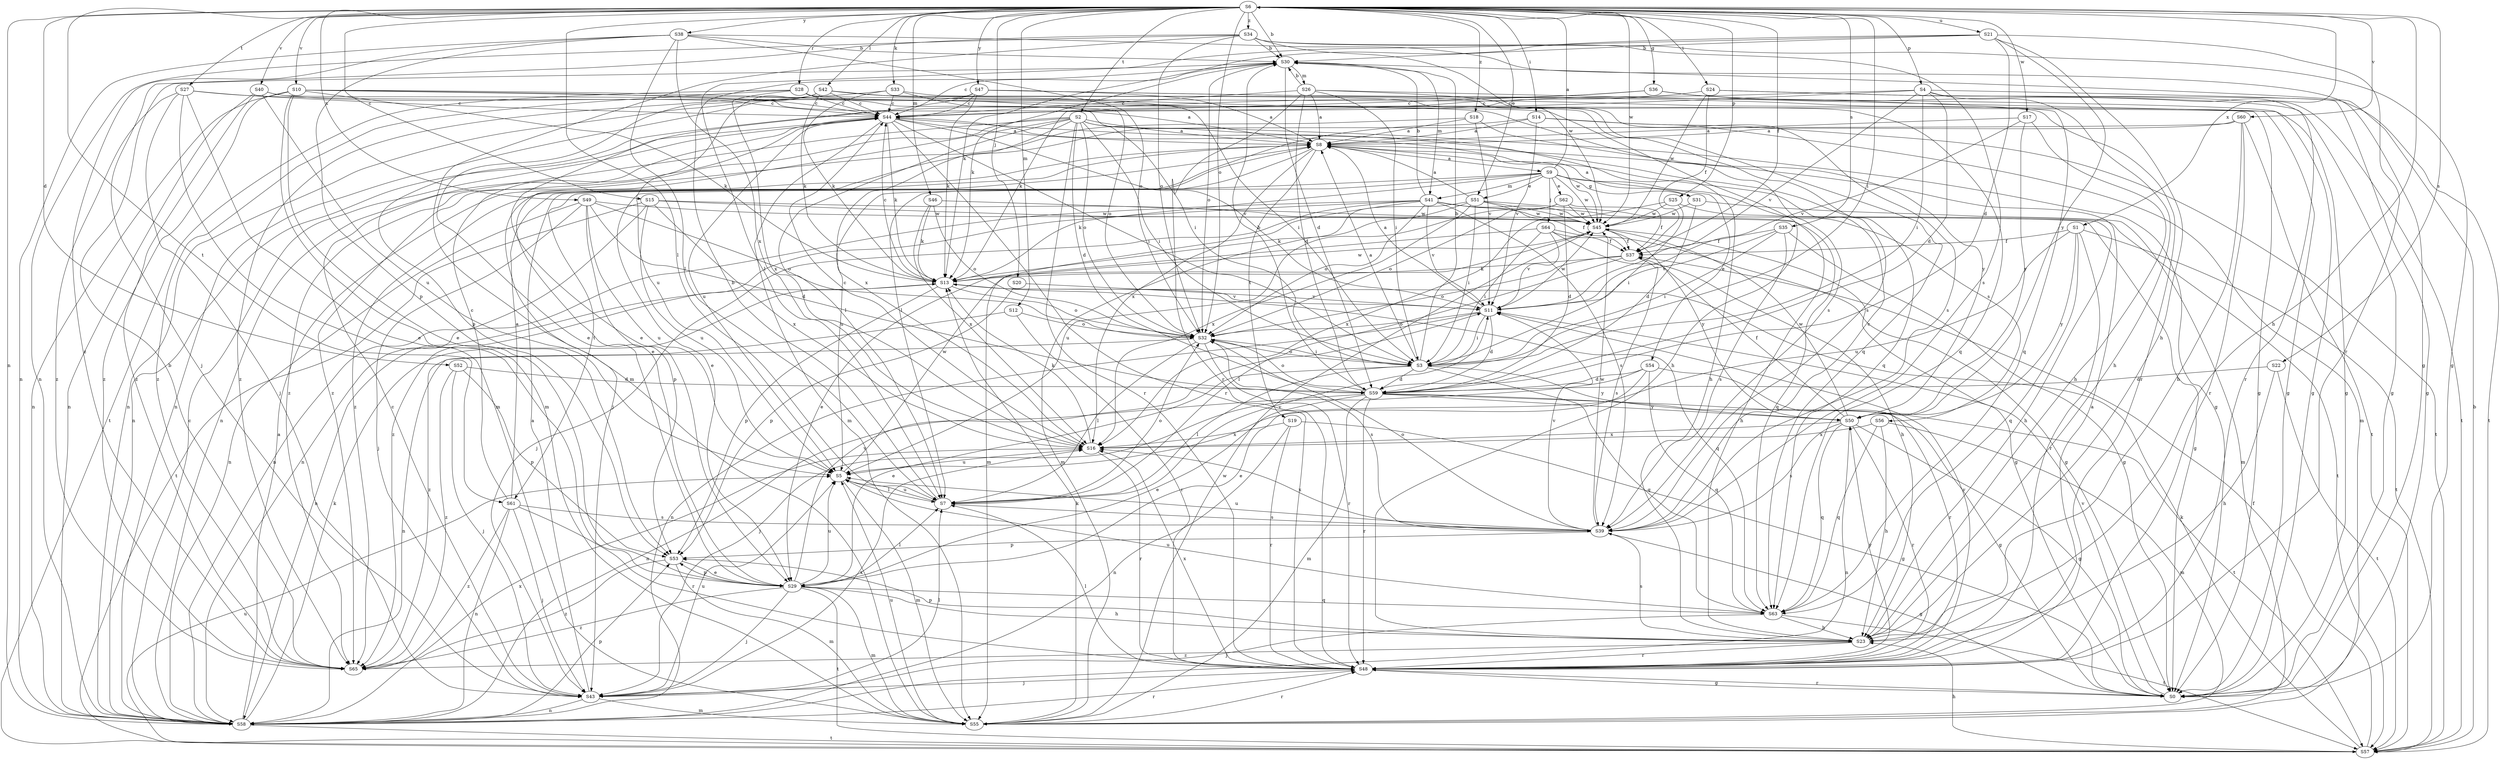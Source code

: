 strict digraph  {
S6;
S9;
S8;
S30;
S15;
S44;
S52;
S59;
S51;
S54;
S62;
S29;
S37;
S36;
S31;
S0;
S23;
S14;
S24;
S3;
S20;
S64;
S43;
S33;
S13;
S42;
S7;
S46;
S12;
S41;
S26;
S55;
S58;
S32;
S4;
S25;
S53;
S63;
S28;
S48;
S35;
S22;
S56;
S39;
S27;
S2;
S61;
S19;
S57;
S21;
S5;
S60;
S40;
S10;
S11;
S17;
S45;
S49;
S1;
S16;
S47;
S38;
S50;
S34;
S18;
S65;
S6 -> S30  [label=b];
S6 -> S15  [label=c];
S6 -> S52  [label=d];
S6 -> S51  [label=e];
S6 -> S37  [label=f];
S6 -> S36  [label=g];
S6 -> S23  [label=h];
S6 -> S14  [label=i];
S6 -> S24  [label=i];
S6 -> S3  [label=i];
S6 -> S20  [label=j];
S6 -> S33  [label=k];
S6 -> S42  [label=l];
S6 -> S7  [label=l];
S6 -> S46  [label=m];
S6 -> S12  [label=m];
S6 -> S58  [label=n];
S6 -> S32  [label=o];
S6 -> S4  [label=p];
S6 -> S25  [label=p];
S6 -> S28  [label=r];
S6 -> S35  [label=s];
S6 -> S22  [label=s];
S6 -> S27  [label=t];
S6 -> S2  [label=t];
S6 -> S61  [label=t];
S6 -> S21  [label=u];
S6 -> S60  [label=v];
S6 -> S40  [label=v];
S6 -> S10  [label=v];
S6 -> S17  [label=w];
S6 -> S45  [label=w];
S6 -> S49  [label=x];
S6 -> S1  [label=x];
S6 -> S47  [label=y];
S6 -> S38  [label=y];
S6 -> S34  [label=z];
S6 -> S18  [label=z];
S9 -> S6  [label=a];
S9 -> S51  [label=e];
S9 -> S54  [label=e];
S9 -> S62  [label=e];
S9 -> S31  [label=g];
S9 -> S64  [label=j];
S9 -> S13  [label=k];
S9 -> S41  [label=m];
S9 -> S56  [label=s];
S9 -> S61  [label=t];
S9 -> S5  [label=u];
S9 -> S45  [label=w];
S8 -> S9  [label=a];
S8 -> S29  [label=e];
S8 -> S19  [label=t];
S8 -> S45  [label=w];
S8 -> S16  [label=x];
S8 -> S65  [label=z];
S30 -> S44  [label=c];
S30 -> S59  [label=d];
S30 -> S13  [label=k];
S30 -> S41  [label=m];
S30 -> S26  [label=m];
S30 -> S32  [label=o];
S15 -> S58  [label=n];
S15 -> S63  [label=q];
S15 -> S57  [label=t];
S15 -> S5  [label=u];
S15 -> S45  [label=w];
S15 -> S16  [label=x];
S44 -> S8  [label=a];
S44 -> S3  [label=i];
S44 -> S13  [label=k];
S44 -> S55  [label=m];
S44 -> S58  [label=n];
S44 -> S63  [label=q];
S44 -> S48  [label=r];
S44 -> S5  [label=u];
S44 -> S11  [label=v];
S52 -> S59  [label=d];
S52 -> S43  [label=j];
S52 -> S53  [label=p];
S52 -> S65  [label=z];
S59 -> S30  [label=b];
S59 -> S29  [label=e];
S59 -> S0  [label=g];
S59 -> S55  [label=m];
S59 -> S58  [label=n];
S59 -> S32  [label=o];
S59 -> S48  [label=r];
S59 -> S57  [label=t];
S59 -> S50  [label=y];
S51 -> S8  [label=a];
S51 -> S37  [label=f];
S51 -> S23  [label=h];
S51 -> S3  [label=i];
S51 -> S13  [label=k];
S51 -> S55  [label=m];
S51 -> S45  [label=w];
S51 -> S16  [label=x];
S54 -> S59  [label=d];
S54 -> S29  [label=e];
S54 -> S43  [label=j];
S54 -> S63  [label=q];
S54 -> S48  [label=r];
S62 -> S59  [label=d];
S62 -> S37  [label=f];
S62 -> S32  [label=o];
S62 -> S5  [label=u];
S62 -> S45  [label=w];
S29 -> S23  [label=h];
S29 -> S43  [label=j];
S29 -> S7  [label=l];
S29 -> S55  [label=m];
S29 -> S53  [label=p];
S29 -> S63  [label=q];
S29 -> S57  [label=t];
S29 -> S5  [label=u];
S29 -> S11  [label=v];
S29 -> S65  [label=z];
S37 -> S13  [label=k];
S37 -> S7  [label=l];
S37 -> S32  [label=o];
S37 -> S39  [label=s];
S36 -> S44  [label=c];
S36 -> S0  [label=g];
S36 -> S53  [label=p];
S36 -> S63  [label=q];
S31 -> S8  [label=a];
S31 -> S59  [label=d];
S31 -> S55  [label=m];
S31 -> S45  [label=w];
S0 -> S48  [label=r];
S0 -> S11  [label=v];
S23 -> S53  [label=p];
S23 -> S48  [label=r];
S23 -> S39  [label=s];
S23 -> S65  [label=z];
S14 -> S8  [label=a];
S14 -> S7  [label=l];
S14 -> S55  [label=m];
S14 -> S57  [label=t];
S14 -> S11  [label=v];
S24 -> S44  [label=c];
S24 -> S37  [label=f];
S24 -> S48  [label=r];
S24 -> S57  [label=t];
S24 -> S45  [label=w];
S3 -> S8  [label=a];
S3 -> S30  [label=b];
S3 -> S59  [label=d];
S3 -> S29  [label=e];
S3 -> S7  [label=l];
S3 -> S32  [label=o];
S3 -> S63  [label=q];
S3 -> S50  [label=y];
S20 -> S53  [label=p];
S20 -> S11  [label=v];
S64 -> S29  [label=e];
S64 -> S37  [label=f];
S64 -> S0  [label=g];
S64 -> S23  [label=h];
S64 -> S3  [label=i];
S64 -> S11  [label=v];
S43 -> S8  [label=a];
S43 -> S44  [label=c];
S43 -> S7  [label=l];
S43 -> S55  [label=m];
S43 -> S58  [label=n];
S43 -> S5  [label=u];
S43 -> S16  [label=x];
S33 -> S44  [label=c];
S33 -> S13  [label=k];
S33 -> S58  [label=n];
S33 -> S32  [label=o];
S33 -> S39  [label=s];
S13 -> S44  [label=c];
S13 -> S58  [label=n];
S13 -> S32  [label=o];
S13 -> S53  [label=p];
S13 -> S63  [label=q];
S13 -> S11  [label=v];
S13 -> S45  [label=w];
S42 -> S44  [label=c];
S42 -> S29  [label=e];
S42 -> S3  [label=i];
S42 -> S13  [label=k];
S42 -> S63  [label=q];
S42 -> S39  [label=s];
S42 -> S5  [label=u];
S42 -> S65  [label=z];
S7 -> S30  [label=b];
S7 -> S32  [label=o];
S7 -> S39  [label=s];
S7 -> S5  [label=u];
S7 -> S11  [label=v];
S46 -> S13  [label=k];
S46 -> S32  [label=o];
S46 -> S45  [label=w];
S46 -> S16  [label=x];
S12 -> S32  [label=o];
S12 -> S48  [label=r];
S12 -> S65  [label=z];
S41 -> S30  [label=b];
S41 -> S0  [label=g];
S41 -> S23  [label=h];
S41 -> S43  [label=j];
S41 -> S55  [label=m];
S41 -> S58  [label=n];
S41 -> S32  [label=o];
S41 -> S39  [label=s];
S41 -> S11  [label=v];
S41 -> S45  [label=w];
S41 -> S65  [label=z];
S26 -> S8  [label=a];
S26 -> S30  [label=b];
S26 -> S44  [label=c];
S26 -> S59  [label=d];
S26 -> S0  [label=g];
S26 -> S3  [label=i];
S26 -> S63  [label=q];
S26 -> S48  [label=r];
S55 -> S13  [label=k];
S55 -> S48  [label=r];
S55 -> S5  [label=u];
S55 -> S45  [label=w];
S58 -> S8  [label=a];
S58 -> S44  [label=c];
S58 -> S13  [label=k];
S58 -> S53  [label=p];
S58 -> S48  [label=r];
S58 -> S57  [label=t];
S58 -> S16  [label=x];
S32 -> S3  [label=i];
S32 -> S7  [label=l];
S32 -> S58  [label=n];
S32 -> S48  [label=r];
S32 -> S39  [label=s];
S4 -> S44  [label=c];
S4 -> S59  [label=d];
S4 -> S0  [label=g];
S4 -> S23  [label=h];
S4 -> S3  [label=i];
S4 -> S13  [label=k];
S4 -> S57  [label=t];
S4 -> S11  [label=v];
S25 -> S3  [label=i];
S25 -> S57  [label=t];
S25 -> S45  [label=w];
S25 -> S16  [label=x];
S53 -> S29  [label=e];
S53 -> S55  [label=m];
S53 -> S65  [label=z];
S63 -> S23  [label=h];
S63 -> S43  [label=j];
S63 -> S57  [label=t];
S63 -> S5  [label=u];
S28 -> S44  [label=c];
S28 -> S0  [label=g];
S28 -> S23  [label=h];
S28 -> S57  [label=t];
S28 -> S16  [label=x];
S28 -> S65  [label=z];
S48 -> S8  [label=a];
S48 -> S0  [label=g];
S48 -> S43  [label=j];
S48 -> S7  [label=l];
S48 -> S11  [label=v];
S48 -> S16  [label=x];
S48 -> S50  [label=y];
S35 -> S37  [label=f];
S35 -> S0  [label=g];
S35 -> S3  [label=i];
S35 -> S39  [label=s];
S35 -> S11  [label=v];
S22 -> S59  [label=d];
S22 -> S23  [label=h];
S22 -> S57  [label=t];
S56 -> S23  [label=h];
S56 -> S55  [label=m];
S56 -> S63  [label=q];
S56 -> S16  [label=x];
S39 -> S44  [label=c];
S39 -> S0  [label=g];
S39 -> S32  [label=o];
S39 -> S53  [label=p];
S39 -> S5  [label=u];
S39 -> S11  [label=v];
S39 -> S45  [label=w];
S39 -> S16  [label=x];
S27 -> S44  [label=c];
S27 -> S29  [label=e];
S27 -> S0  [label=g];
S27 -> S43  [label=j];
S27 -> S55  [label=m];
S27 -> S65  [label=z];
S2 -> S8  [label=a];
S2 -> S59  [label=d];
S2 -> S29  [label=e];
S2 -> S0  [label=g];
S2 -> S23  [label=h];
S2 -> S3  [label=i];
S2 -> S7  [label=l];
S2 -> S58  [label=n];
S2 -> S32  [label=o];
S2 -> S48  [label=r];
S2 -> S16  [label=x];
S2 -> S65  [label=z];
S61 -> S8  [label=a];
S61 -> S44  [label=c];
S61 -> S43  [label=j];
S61 -> S58  [label=n];
S61 -> S48  [label=r];
S61 -> S39  [label=s];
S61 -> S65  [label=z];
S19 -> S0  [label=g];
S19 -> S58  [label=n];
S19 -> S48  [label=r];
S19 -> S16  [label=x];
S57 -> S30  [label=b];
S57 -> S37  [label=f];
S57 -> S23  [label=h];
S57 -> S13  [label=k];
S57 -> S5  [label=u];
S21 -> S30  [label=b];
S21 -> S59  [label=d];
S21 -> S23  [label=h];
S21 -> S13  [label=k];
S21 -> S7  [label=l];
S21 -> S48  [label=r];
S21 -> S50  [label=y];
S5 -> S7  [label=l];
S5 -> S55  [label=m];
S5 -> S45  [label=w];
S60 -> S8  [label=a];
S60 -> S23  [label=h];
S60 -> S43  [label=j];
S60 -> S48  [label=r];
S60 -> S57  [label=t];
S40 -> S8  [label=a];
S40 -> S44  [label=c];
S40 -> S58  [label=n];
S40 -> S5  [label=u];
S40 -> S65  [label=z];
S10 -> S44  [label=c];
S10 -> S29  [label=e];
S10 -> S3  [label=i];
S10 -> S13  [label=k];
S10 -> S55  [label=m];
S10 -> S58  [label=n];
S10 -> S39  [label=s];
S10 -> S65  [label=z];
S11 -> S8  [label=a];
S11 -> S59  [label=d];
S11 -> S3  [label=i];
S11 -> S58  [label=n];
S11 -> S32  [label=o];
S11 -> S45  [label=w];
S17 -> S8  [label=a];
S17 -> S23  [label=h];
S17 -> S11  [label=v];
S17 -> S50  [label=y];
S45 -> S37  [label=f];
S45 -> S0  [label=g];
S45 -> S50  [label=y];
S49 -> S59  [label=d];
S49 -> S43  [label=j];
S49 -> S58  [label=n];
S49 -> S32  [label=o];
S49 -> S53  [label=p];
S49 -> S5  [label=u];
S49 -> S45  [label=w];
S1 -> S37  [label=f];
S1 -> S63  [label=q];
S1 -> S48  [label=r];
S1 -> S57  [label=t];
S1 -> S5  [label=u];
S1 -> S50  [label=y];
S16 -> S44  [label=c];
S16 -> S13  [label=k];
S16 -> S48  [label=r];
S16 -> S5  [label=u];
S47 -> S8  [label=a];
S47 -> S44  [label=c];
S47 -> S29  [label=e];
S47 -> S0  [label=g];
S47 -> S13  [label=k];
S47 -> S58  [label=n];
S47 -> S48  [label=r];
S38 -> S30  [label=b];
S38 -> S0  [label=g];
S38 -> S7  [label=l];
S38 -> S58  [label=n];
S38 -> S32  [label=o];
S38 -> S53  [label=p];
S38 -> S16  [label=x];
S38 -> S65  [label=z];
S50 -> S37  [label=f];
S50 -> S0  [label=g];
S50 -> S58  [label=n];
S50 -> S63  [label=q];
S50 -> S48  [label=r];
S50 -> S39  [label=s];
S50 -> S45  [label=w];
S50 -> S16  [label=x];
S34 -> S30  [label=b];
S34 -> S0  [label=g];
S34 -> S43  [label=j];
S34 -> S55  [label=m];
S34 -> S58  [label=n];
S34 -> S32  [label=o];
S34 -> S39  [label=s];
S34 -> S45  [label=w];
S18 -> S8  [label=a];
S18 -> S11  [label=v];
S18 -> S50  [label=y];
S18 -> S65  [label=z];
S65 -> S30  [label=b];
}

